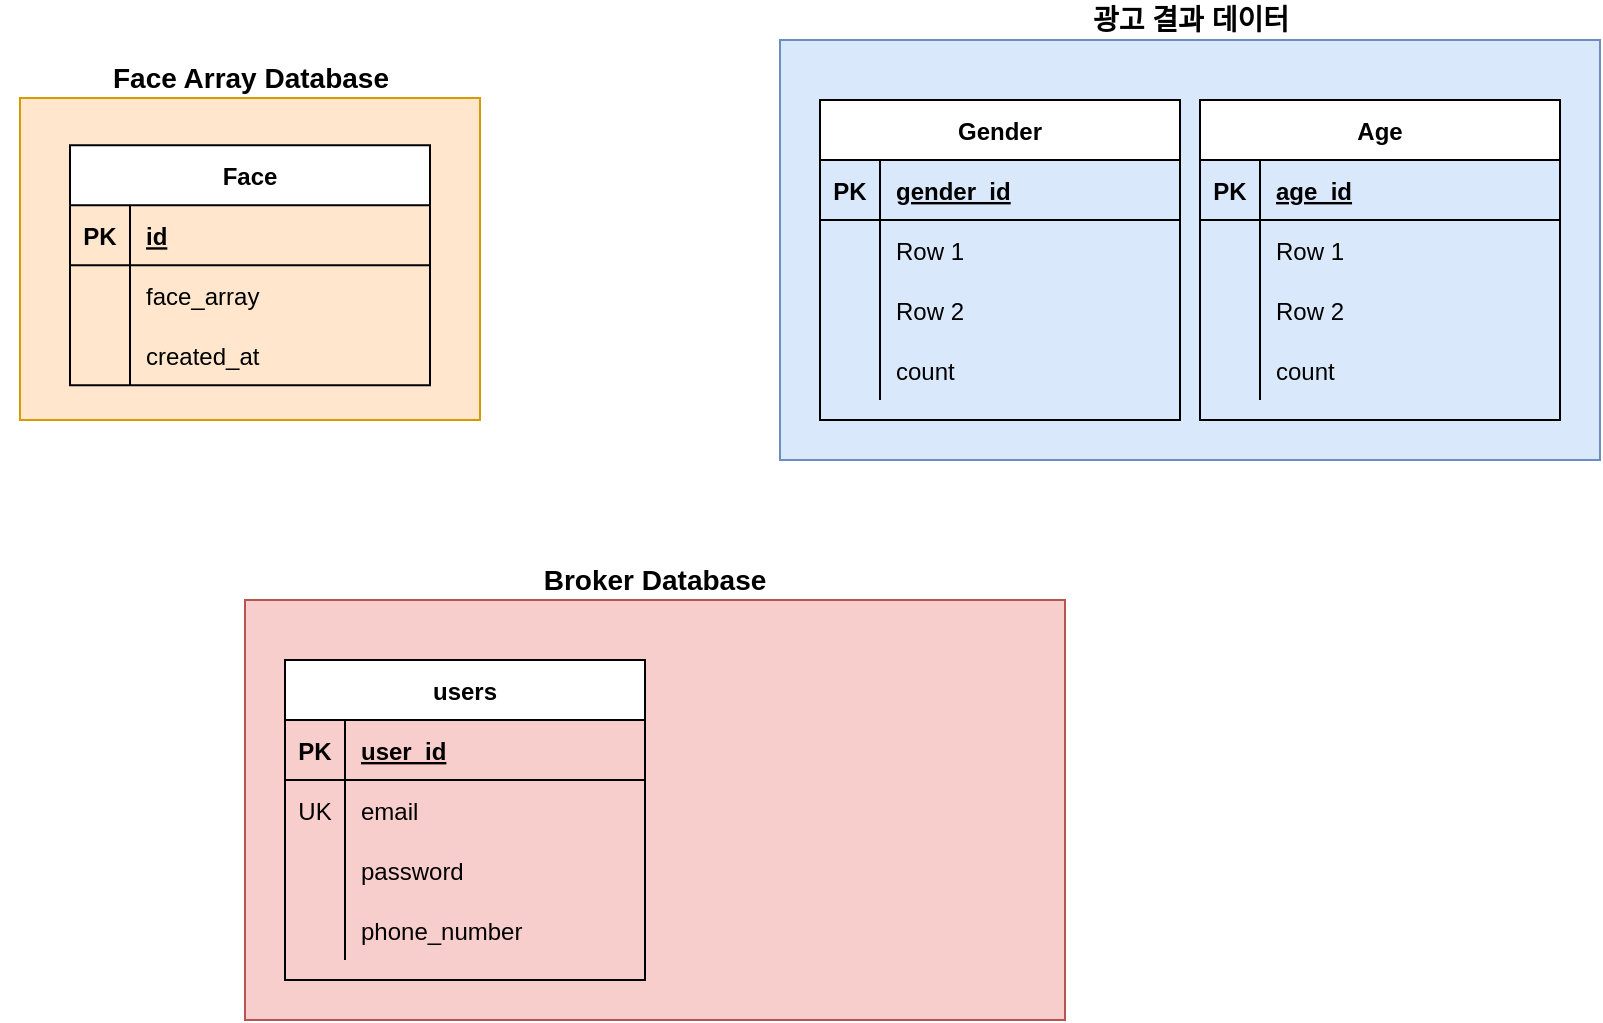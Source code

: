 <mxfile version="14.6.6" type="github">
  <diagram id="CZwCJWjIGZkeecl9-mj0" name="Page-1">
    <mxGraphModel dx="1038" dy="548" grid="1" gridSize="10" guides="1" tooltips="1" connect="1" arrows="1" fold="1" page="1" pageScale="1" pageWidth="827" pageHeight="1169" math="0" shadow="0">
      <root>
        <mxCell id="0" />
        <mxCell id="1" parent="0" />
        <mxCell id="LEYosAIyRrcLW5H4682l-59" value="" style="rounded=0;whiteSpace=wrap;html=1;fillColor=#dae8fc;strokeColor=#6c8ebf;" vertex="1" parent="1">
          <mxGeometry x="510" y="80" width="410" height="210" as="geometry" />
        </mxCell>
        <mxCell id="LEYosAIyRrcLW5H4682l-16" value="" style="group" vertex="1" connectable="0" parent="1">
          <mxGeometry x="120" y="90" width="250" height="180" as="geometry" />
        </mxCell>
        <mxCell id="LEYosAIyRrcLW5H4682l-14" value="" style="verticalLabelPosition=bottom;verticalAlign=top;html=1;shape=mxgraph.basic.rect;fillColor2=none;strokeWidth=1;size=20;indent=5;fillColor=#ffe6cc;strokeColor=#d79b00;" vertex="1" parent="LEYosAIyRrcLW5H4682l-16">
          <mxGeometry x="10" y="18.95" width="230" height="161.05" as="geometry" />
        </mxCell>
        <mxCell id="LEYosAIyRrcLW5H4682l-1" value="Face" style="shape=table;startSize=30;container=1;collapsible=1;childLayout=tableLayout;fixedRows=1;rowLines=0;fontStyle=1;align=center;resizeLast=1;" vertex="1" parent="LEYosAIyRrcLW5H4682l-16">
          <mxGeometry x="35" y="42.632" width="180" height="120" as="geometry" />
        </mxCell>
        <mxCell id="LEYosAIyRrcLW5H4682l-2" value="" style="shape=partialRectangle;collapsible=0;dropTarget=0;pointerEvents=0;fillColor=none;top=0;left=0;bottom=1;right=0;points=[[0,0.5],[1,0.5]];portConstraint=eastwest;" vertex="1" parent="LEYosAIyRrcLW5H4682l-1">
          <mxGeometry y="30" width="180" height="30" as="geometry" />
        </mxCell>
        <mxCell id="LEYosAIyRrcLW5H4682l-3" value="PK" style="shape=partialRectangle;connectable=0;fillColor=none;top=0;left=0;bottom=0;right=0;fontStyle=1;overflow=hidden;" vertex="1" parent="LEYosAIyRrcLW5H4682l-2">
          <mxGeometry width="30" height="30" as="geometry" />
        </mxCell>
        <mxCell id="LEYosAIyRrcLW5H4682l-4" value="id" style="shape=partialRectangle;connectable=0;fillColor=none;top=0;left=0;bottom=0;right=0;align=left;spacingLeft=6;fontStyle=5;overflow=hidden;" vertex="1" parent="LEYosAIyRrcLW5H4682l-2">
          <mxGeometry x="30" width="150" height="30" as="geometry" />
        </mxCell>
        <mxCell id="LEYosAIyRrcLW5H4682l-5" value="" style="shape=partialRectangle;collapsible=0;dropTarget=0;pointerEvents=0;fillColor=none;top=0;left=0;bottom=0;right=0;points=[[0,0.5],[1,0.5]];portConstraint=eastwest;" vertex="1" parent="LEYosAIyRrcLW5H4682l-1">
          <mxGeometry y="60" width="180" height="30" as="geometry" />
        </mxCell>
        <mxCell id="LEYosAIyRrcLW5H4682l-6" value="" style="shape=partialRectangle;connectable=0;fillColor=none;top=0;left=0;bottom=0;right=0;editable=1;overflow=hidden;" vertex="1" parent="LEYosAIyRrcLW5H4682l-5">
          <mxGeometry width="30" height="30" as="geometry" />
        </mxCell>
        <mxCell id="LEYosAIyRrcLW5H4682l-7" value="face_array" style="shape=partialRectangle;connectable=0;fillColor=none;top=0;left=0;bottom=0;right=0;align=left;spacingLeft=6;overflow=hidden;" vertex="1" parent="LEYosAIyRrcLW5H4682l-5">
          <mxGeometry x="30" width="150" height="30" as="geometry" />
        </mxCell>
        <mxCell id="LEYosAIyRrcLW5H4682l-17" value="" style="shape=partialRectangle;collapsible=0;dropTarget=0;pointerEvents=0;fillColor=none;top=0;left=0;bottom=0;right=0;points=[[0,0.5],[1,0.5]];portConstraint=eastwest;" vertex="1" parent="LEYosAIyRrcLW5H4682l-1">
          <mxGeometry y="90" width="180" height="30" as="geometry" />
        </mxCell>
        <mxCell id="LEYosAIyRrcLW5H4682l-18" value="" style="shape=partialRectangle;connectable=0;fillColor=none;top=0;left=0;bottom=0;right=0;editable=1;overflow=hidden;" vertex="1" parent="LEYosAIyRrcLW5H4682l-17">
          <mxGeometry width="30" height="30" as="geometry" />
        </mxCell>
        <mxCell id="LEYosAIyRrcLW5H4682l-19" value="created_at" style="shape=partialRectangle;connectable=0;fillColor=none;top=0;left=0;bottom=0;right=0;align=left;spacingLeft=6;overflow=hidden;" vertex="1" parent="LEYosAIyRrcLW5H4682l-17">
          <mxGeometry x="30" width="150" height="30" as="geometry" />
        </mxCell>
        <mxCell id="LEYosAIyRrcLW5H4682l-15" value="&lt;font style=&quot;font-size: 14px&quot;&gt;&lt;b&gt;Face Array Database&lt;/b&gt;&lt;/font&gt;" style="text;html=1;strokeColor=none;fillColor=none;align=center;verticalAlign=middle;whiteSpace=wrap;rounded=0;" vertex="1" parent="LEYosAIyRrcLW5H4682l-16">
          <mxGeometry x="47.5" width="155" height="18.947" as="geometry" />
        </mxCell>
        <mxCell id="LEYosAIyRrcLW5H4682l-20" value="Gender" style="shape=table;startSize=30;container=1;collapsible=1;childLayout=tableLayout;fixedRows=1;rowLines=0;fontStyle=1;align=center;resizeLast=1;" vertex="1" parent="1">
          <mxGeometry x="530" y="110" width="180" height="160" as="geometry" />
        </mxCell>
        <mxCell id="LEYosAIyRrcLW5H4682l-21" value="" style="shape=partialRectangle;collapsible=0;dropTarget=0;pointerEvents=0;fillColor=none;top=0;left=0;bottom=1;right=0;points=[[0,0.5],[1,0.5]];portConstraint=eastwest;" vertex="1" parent="LEYosAIyRrcLW5H4682l-20">
          <mxGeometry y="30" width="180" height="30" as="geometry" />
        </mxCell>
        <mxCell id="LEYosAIyRrcLW5H4682l-22" value="PK" style="shape=partialRectangle;connectable=0;fillColor=none;top=0;left=0;bottom=0;right=0;fontStyle=1;overflow=hidden;" vertex="1" parent="LEYosAIyRrcLW5H4682l-21">
          <mxGeometry width="30" height="30" as="geometry" />
        </mxCell>
        <mxCell id="LEYosAIyRrcLW5H4682l-23" value="gender_id" style="shape=partialRectangle;connectable=0;fillColor=none;top=0;left=0;bottom=0;right=0;align=left;spacingLeft=6;fontStyle=5;overflow=hidden;" vertex="1" parent="LEYosAIyRrcLW5H4682l-21">
          <mxGeometry x="30" width="150" height="30" as="geometry" />
        </mxCell>
        <mxCell id="LEYosAIyRrcLW5H4682l-24" value="" style="shape=partialRectangle;collapsible=0;dropTarget=0;pointerEvents=0;fillColor=none;top=0;left=0;bottom=0;right=0;points=[[0,0.5],[1,0.5]];portConstraint=eastwest;" vertex="1" parent="LEYosAIyRrcLW5H4682l-20">
          <mxGeometry y="60" width="180" height="30" as="geometry" />
        </mxCell>
        <mxCell id="LEYosAIyRrcLW5H4682l-25" value="" style="shape=partialRectangle;connectable=0;fillColor=none;top=0;left=0;bottom=0;right=0;editable=1;overflow=hidden;" vertex="1" parent="LEYosAIyRrcLW5H4682l-24">
          <mxGeometry width="30" height="30" as="geometry" />
        </mxCell>
        <mxCell id="LEYosAIyRrcLW5H4682l-26" value="Row 1" style="shape=partialRectangle;connectable=0;fillColor=none;top=0;left=0;bottom=0;right=0;align=left;spacingLeft=6;overflow=hidden;" vertex="1" parent="LEYosAIyRrcLW5H4682l-24">
          <mxGeometry x="30" width="150" height="30" as="geometry" />
        </mxCell>
        <mxCell id="LEYosAIyRrcLW5H4682l-27" value="" style="shape=partialRectangle;collapsible=0;dropTarget=0;pointerEvents=0;fillColor=none;top=0;left=0;bottom=0;right=0;points=[[0,0.5],[1,0.5]];portConstraint=eastwest;" vertex="1" parent="LEYosAIyRrcLW5H4682l-20">
          <mxGeometry y="90" width="180" height="30" as="geometry" />
        </mxCell>
        <mxCell id="LEYosAIyRrcLW5H4682l-28" value="" style="shape=partialRectangle;connectable=0;fillColor=none;top=0;left=0;bottom=0;right=0;editable=1;overflow=hidden;" vertex="1" parent="LEYosAIyRrcLW5H4682l-27">
          <mxGeometry width="30" height="30" as="geometry" />
        </mxCell>
        <mxCell id="LEYosAIyRrcLW5H4682l-29" value="Row 2" style="shape=partialRectangle;connectable=0;fillColor=none;top=0;left=0;bottom=0;right=0;align=left;spacingLeft=6;overflow=hidden;" vertex="1" parent="LEYosAIyRrcLW5H4682l-27">
          <mxGeometry x="30" width="150" height="30" as="geometry" />
        </mxCell>
        <mxCell id="LEYosAIyRrcLW5H4682l-30" value="" style="shape=partialRectangle;collapsible=0;dropTarget=0;pointerEvents=0;fillColor=none;top=0;left=0;bottom=0;right=0;points=[[0,0.5],[1,0.5]];portConstraint=eastwest;" vertex="1" parent="LEYosAIyRrcLW5H4682l-20">
          <mxGeometry y="120" width="180" height="30" as="geometry" />
        </mxCell>
        <mxCell id="LEYosAIyRrcLW5H4682l-31" value="" style="shape=partialRectangle;connectable=0;fillColor=none;top=0;left=0;bottom=0;right=0;editable=1;overflow=hidden;" vertex="1" parent="LEYosAIyRrcLW5H4682l-30">
          <mxGeometry width="30" height="30" as="geometry" />
        </mxCell>
        <mxCell id="LEYosAIyRrcLW5H4682l-32" value="count" style="shape=partialRectangle;connectable=0;fillColor=none;top=0;left=0;bottom=0;right=0;align=left;spacingLeft=6;overflow=hidden;" vertex="1" parent="LEYosAIyRrcLW5H4682l-30">
          <mxGeometry x="30" width="150" height="30" as="geometry" />
        </mxCell>
        <mxCell id="LEYosAIyRrcLW5H4682l-33" value="Age" style="shape=table;startSize=30;container=1;collapsible=1;childLayout=tableLayout;fixedRows=1;rowLines=0;fontStyle=1;align=center;resizeLast=1;" vertex="1" parent="1">
          <mxGeometry x="720" y="110" width="180" height="160" as="geometry" />
        </mxCell>
        <mxCell id="LEYosAIyRrcLW5H4682l-34" value="" style="shape=partialRectangle;collapsible=0;dropTarget=0;pointerEvents=0;fillColor=none;top=0;left=0;bottom=1;right=0;points=[[0,0.5],[1,0.5]];portConstraint=eastwest;" vertex="1" parent="LEYosAIyRrcLW5H4682l-33">
          <mxGeometry y="30" width="180" height="30" as="geometry" />
        </mxCell>
        <mxCell id="LEYosAIyRrcLW5H4682l-35" value="PK" style="shape=partialRectangle;connectable=0;fillColor=none;top=0;left=0;bottom=0;right=0;fontStyle=1;overflow=hidden;" vertex="1" parent="LEYosAIyRrcLW5H4682l-34">
          <mxGeometry width="30" height="30" as="geometry" />
        </mxCell>
        <mxCell id="LEYosAIyRrcLW5H4682l-36" value="age_id" style="shape=partialRectangle;connectable=0;fillColor=none;top=0;left=0;bottom=0;right=0;align=left;spacingLeft=6;fontStyle=5;overflow=hidden;" vertex="1" parent="LEYosAIyRrcLW5H4682l-34">
          <mxGeometry x="30" width="150" height="30" as="geometry" />
        </mxCell>
        <mxCell id="LEYosAIyRrcLW5H4682l-37" value="" style="shape=partialRectangle;collapsible=0;dropTarget=0;pointerEvents=0;fillColor=none;top=0;left=0;bottom=0;right=0;points=[[0,0.5],[1,0.5]];portConstraint=eastwest;" vertex="1" parent="LEYosAIyRrcLW5H4682l-33">
          <mxGeometry y="60" width="180" height="30" as="geometry" />
        </mxCell>
        <mxCell id="LEYosAIyRrcLW5H4682l-38" value="" style="shape=partialRectangle;connectable=0;fillColor=none;top=0;left=0;bottom=0;right=0;editable=1;overflow=hidden;" vertex="1" parent="LEYosAIyRrcLW5H4682l-37">
          <mxGeometry width="30" height="30" as="geometry" />
        </mxCell>
        <mxCell id="LEYosAIyRrcLW5H4682l-39" value="Row 1" style="shape=partialRectangle;connectable=0;fillColor=none;top=0;left=0;bottom=0;right=0;align=left;spacingLeft=6;overflow=hidden;" vertex="1" parent="LEYosAIyRrcLW5H4682l-37">
          <mxGeometry x="30" width="150" height="30" as="geometry" />
        </mxCell>
        <mxCell id="LEYosAIyRrcLW5H4682l-40" value="" style="shape=partialRectangle;collapsible=0;dropTarget=0;pointerEvents=0;fillColor=none;top=0;left=0;bottom=0;right=0;points=[[0,0.5],[1,0.5]];portConstraint=eastwest;" vertex="1" parent="LEYosAIyRrcLW5H4682l-33">
          <mxGeometry y="90" width="180" height="30" as="geometry" />
        </mxCell>
        <mxCell id="LEYosAIyRrcLW5H4682l-41" value="" style="shape=partialRectangle;connectable=0;fillColor=none;top=0;left=0;bottom=0;right=0;editable=1;overflow=hidden;" vertex="1" parent="LEYosAIyRrcLW5H4682l-40">
          <mxGeometry width="30" height="30" as="geometry" />
        </mxCell>
        <mxCell id="LEYosAIyRrcLW5H4682l-42" value="Row 2" style="shape=partialRectangle;connectable=0;fillColor=none;top=0;left=0;bottom=0;right=0;align=left;spacingLeft=6;overflow=hidden;" vertex="1" parent="LEYosAIyRrcLW5H4682l-40">
          <mxGeometry x="30" width="150" height="30" as="geometry" />
        </mxCell>
        <mxCell id="LEYosAIyRrcLW5H4682l-43" value="" style="shape=partialRectangle;collapsible=0;dropTarget=0;pointerEvents=0;fillColor=none;top=0;left=0;bottom=0;right=0;points=[[0,0.5],[1,0.5]];portConstraint=eastwest;" vertex="1" parent="LEYosAIyRrcLW5H4682l-33">
          <mxGeometry y="120" width="180" height="30" as="geometry" />
        </mxCell>
        <mxCell id="LEYosAIyRrcLW5H4682l-44" value="" style="shape=partialRectangle;connectable=0;fillColor=none;top=0;left=0;bottom=0;right=0;editable=1;overflow=hidden;" vertex="1" parent="LEYosAIyRrcLW5H4682l-43">
          <mxGeometry width="30" height="30" as="geometry" />
        </mxCell>
        <mxCell id="LEYosAIyRrcLW5H4682l-45" value="count" style="shape=partialRectangle;connectable=0;fillColor=none;top=0;left=0;bottom=0;right=0;align=left;spacingLeft=6;overflow=hidden;" vertex="1" parent="LEYosAIyRrcLW5H4682l-43">
          <mxGeometry x="30" width="150" height="30" as="geometry" />
        </mxCell>
        <mxCell id="LEYosAIyRrcLW5H4682l-60" value="&lt;font style=&quot;font-size: 14px&quot;&gt;&lt;b&gt;광고 결과 데이터&lt;/b&gt;&lt;/font&gt;" style="text;html=1;strokeColor=none;fillColor=none;align=center;verticalAlign=middle;whiteSpace=wrap;rounded=0;" vertex="1" parent="1">
          <mxGeometry x="652.5" y="60" width="125" height="20" as="geometry" />
        </mxCell>
        <mxCell id="LEYosAIyRrcLW5H4682l-61" value="" style="rounded=0;whiteSpace=wrap;html=1;fillColor=#f8cecc;strokeColor=#b85450;" vertex="1" parent="1">
          <mxGeometry x="242.5" y="360" width="410" height="210" as="geometry" />
        </mxCell>
        <mxCell id="LEYosAIyRrcLW5H4682l-62" value="users" style="shape=table;startSize=30;container=1;collapsible=1;childLayout=tableLayout;fixedRows=1;rowLines=0;fontStyle=1;align=center;resizeLast=1;" vertex="1" parent="1">
          <mxGeometry x="262.5" y="390" width="180" height="160" as="geometry" />
        </mxCell>
        <mxCell id="LEYosAIyRrcLW5H4682l-63" value="" style="shape=partialRectangle;collapsible=0;dropTarget=0;pointerEvents=0;fillColor=none;top=0;left=0;bottom=1;right=0;points=[[0,0.5],[1,0.5]];portConstraint=eastwest;" vertex="1" parent="LEYosAIyRrcLW5H4682l-62">
          <mxGeometry y="30" width="180" height="30" as="geometry" />
        </mxCell>
        <mxCell id="LEYosAIyRrcLW5H4682l-64" value="PK" style="shape=partialRectangle;connectable=0;fillColor=none;top=0;left=0;bottom=0;right=0;fontStyle=1;overflow=hidden;" vertex="1" parent="LEYosAIyRrcLW5H4682l-63">
          <mxGeometry width="30" height="30" as="geometry" />
        </mxCell>
        <mxCell id="LEYosAIyRrcLW5H4682l-65" value="user_id" style="shape=partialRectangle;connectable=0;fillColor=none;top=0;left=0;bottom=0;right=0;align=left;spacingLeft=6;fontStyle=5;overflow=hidden;" vertex="1" parent="LEYosAIyRrcLW5H4682l-63">
          <mxGeometry x="30" width="150" height="30" as="geometry" />
        </mxCell>
        <mxCell id="LEYosAIyRrcLW5H4682l-66" value="" style="shape=partialRectangle;collapsible=0;dropTarget=0;pointerEvents=0;fillColor=none;top=0;left=0;bottom=0;right=0;points=[[0,0.5],[1,0.5]];portConstraint=eastwest;" vertex="1" parent="LEYosAIyRrcLW5H4682l-62">
          <mxGeometry y="60" width="180" height="30" as="geometry" />
        </mxCell>
        <mxCell id="LEYosAIyRrcLW5H4682l-67" value="UK" style="shape=partialRectangle;connectable=0;fillColor=none;top=0;left=0;bottom=0;right=0;editable=1;overflow=hidden;" vertex="1" parent="LEYosAIyRrcLW5H4682l-66">
          <mxGeometry width="30" height="30" as="geometry" />
        </mxCell>
        <mxCell id="LEYosAIyRrcLW5H4682l-68" value="email" style="shape=partialRectangle;connectable=0;fillColor=none;top=0;left=0;bottom=0;right=0;align=left;spacingLeft=6;overflow=hidden;" vertex="1" parent="LEYosAIyRrcLW5H4682l-66">
          <mxGeometry x="30" width="150" height="30" as="geometry" />
        </mxCell>
        <mxCell id="LEYosAIyRrcLW5H4682l-69" value="" style="shape=partialRectangle;collapsible=0;dropTarget=0;pointerEvents=0;fillColor=none;top=0;left=0;bottom=0;right=0;points=[[0,0.5],[1,0.5]];portConstraint=eastwest;" vertex="1" parent="LEYosAIyRrcLW5H4682l-62">
          <mxGeometry y="90" width="180" height="30" as="geometry" />
        </mxCell>
        <mxCell id="LEYosAIyRrcLW5H4682l-70" value="" style="shape=partialRectangle;connectable=0;fillColor=none;top=0;left=0;bottom=0;right=0;editable=1;overflow=hidden;" vertex="1" parent="LEYosAIyRrcLW5H4682l-69">
          <mxGeometry width="30" height="30" as="geometry" />
        </mxCell>
        <mxCell id="LEYosAIyRrcLW5H4682l-71" value="password" style="shape=partialRectangle;connectable=0;fillColor=none;top=0;left=0;bottom=0;right=0;align=left;spacingLeft=6;overflow=hidden;" vertex="1" parent="LEYosAIyRrcLW5H4682l-69">
          <mxGeometry x="30" width="150" height="30" as="geometry" />
        </mxCell>
        <mxCell id="LEYosAIyRrcLW5H4682l-72" value="" style="shape=partialRectangle;collapsible=0;dropTarget=0;pointerEvents=0;fillColor=none;top=0;left=0;bottom=0;right=0;points=[[0,0.5],[1,0.5]];portConstraint=eastwest;" vertex="1" parent="LEYosAIyRrcLW5H4682l-62">
          <mxGeometry y="120" width="180" height="30" as="geometry" />
        </mxCell>
        <mxCell id="LEYosAIyRrcLW5H4682l-73" value="" style="shape=partialRectangle;connectable=0;fillColor=none;top=0;left=0;bottom=0;right=0;editable=1;overflow=hidden;" vertex="1" parent="LEYosAIyRrcLW5H4682l-72">
          <mxGeometry width="30" height="30" as="geometry" />
        </mxCell>
        <mxCell id="LEYosAIyRrcLW5H4682l-74" value="phone_number" style="shape=partialRectangle;connectable=0;fillColor=none;top=0;left=0;bottom=0;right=0;align=left;spacingLeft=6;overflow=hidden;" vertex="1" parent="LEYosAIyRrcLW5H4682l-72">
          <mxGeometry x="30" width="150" height="30" as="geometry" />
        </mxCell>
        <mxCell id="LEYosAIyRrcLW5H4682l-88" value="&lt;span style=&quot;font-size: 14px&quot;&gt;&lt;b&gt;Broker Database&lt;/b&gt;&lt;/span&gt;" style="text;html=1;strokeColor=none;fillColor=none;align=center;verticalAlign=middle;whiteSpace=wrap;rounded=0;" vertex="1" parent="1">
          <mxGeometry x="385" y="340" width="125" height="20" as="geometry" />
        </mxCell>
      </root>
    </mxGraphModel>
  </diagram>
</mxfile>
